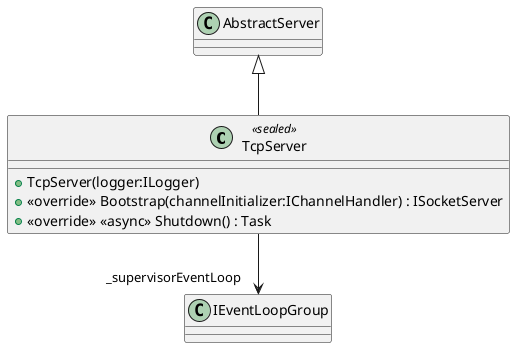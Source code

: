 @startuml
class TcpServer <<sealed>> {
    + TcpServer(logger:ILogger)
    + <<override>> Bootstrap(channelInitializer:IChannelHandler) : ISocketServer
    + <<override>> <<async>> Shutdown() : Task
}
AbstractServer <|-- TcpServer
TcpServer --> "_supervisorEventLoop" IEventLoopGroup
@enduml
